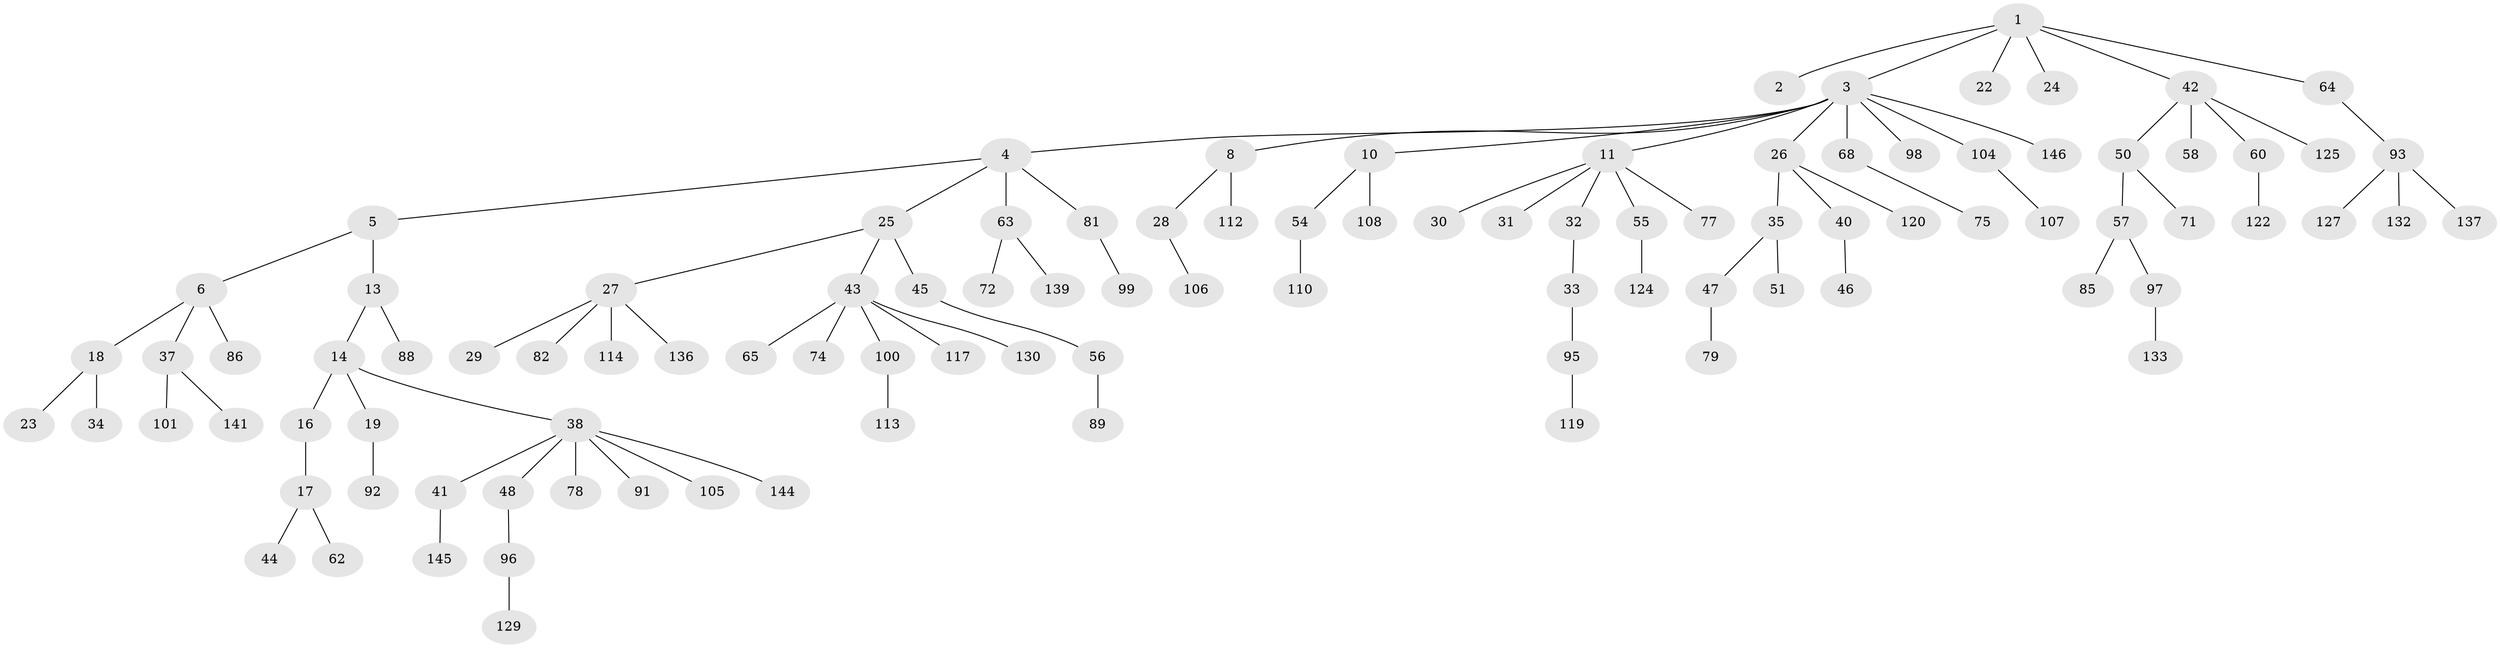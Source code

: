 // Generated by graph-tools (version 1.1) at 2025/52/02/27/25 19:52:12]
// undirected, 103 vertices, 102 edges
graph export_dot {
graph [start="1"]
  node [color=gray90,style=filled];
  1 [super="+9"];
  2 [super="+73"];
  3 [super="+7"];
  4 [super="+39"];
  5 [super="+135"];
  6 [super="+36"];
  8 [super="+80"];
  10 [super="+12"];
  11 [super="+21"];
  13 [super="+20"];
  14 [super="+15"];
  16;
  17 [super="+49"];
  18 [super="+116"];
  19 [super="+87"];
  22;
  23;
  24;
  25;
  26 [super="+59"];
  27 [super="+66"];
  28 [super="+138"];
  29;
  30 [super="+115"];
  31;
  32;
  33 [super="+53"];
  34;
  35;
  37 [super="+61"];
  38 [super="+83"];
  40 [super="+123"];
  41 [super="+109"];
  42 [super="+52"];
  43 [super="+76"];
  44 [super="+126"];
  45 [super="+121"];
  46 [super="+84"];
  47 [super="+142"];
  48 [super="+128"];
  50;
  51;
  54;
  55 [super="+90"];
  56;
  57 [super="+67"];
  58 [super="+94"];
  60 [super="+69"];
  62;
  63 [super="+70"];
  64 [super="+148"];
  65;
  68;
  71 [super="+140"];
  72;
  74 [super="+102"];
  75;
  77;
  78;
  79;
  81 [super="+134"];
  82;
  85;
  86;
  88;
  89 [super="+143"];
  91;
  92;
  93 [super="+118"];
  95 [super="+103"];
  96;
  97 [super="+111"];
  98;
  99;
  100;
  101;
  104;
  105;
  106;
  107;
  108;
  110;
  112;
  113;
  114 [super="+147"];
  117;
  119;
  120;
  122;
  124;
  125;
  127;
  129 [super="+131"];
  130;
  132;
  133;
  136;
  137;
  139;
  141;
  144;
  145;
  146;
  1 -- 2;
  1 -- 3;
  1 -- 64;
  1 -- 22;
  1 -- 24;
  1 -- 42;
  3 -- 4;
  3 -- 8;
  3 -- 10;
  3 -- 11;
  3 -- 146;
  3 -- 98;
  3 -- 68;
  3 -- 104;
  3 -- 26;
  4 -- 5;
  4 -- 25;
  4 -- 81;
  4 -- 63;
  5 -- 6;
  5 -- 13;
  6 -- 18;
  6 -- 37;
  6 -- 86;
  8 -- 28;
  8 -- 112;
  10 -- 108;
  10 -- 54;
  11 -- 30;
  11 -- 31;
  11 -- 55;
  11 -- 77;
  11 -- 32;
  13 -- 14;
  13 -- 88;
  14 -- 16;
  14 -- 38;
  14 -- 19;
  16 -- 17;
  17 -- 44;
  17 -- 62;
  18 -- 23;
  18 -- 34;
  19 -- 92;
  25 -- 27;
  25 -- 43;
  25 -- 45;
  26 -- 35;
  26 -- 40;
  26 -- 120;
  27 -- 29;
  27 -- 136;
  27 -- 82;
  27 -- 114;
  28 -- 106;
  32 -- 33;
  33 -- 95;
  35 -- 47;
  35 -- 51;
  37 -- 101;
  37 -- 141;
  38 -- 41;
  38 -- 48;
  38 -- 78;
  38 -- 105;
  38 -- 144;
  38 -- 91;
  40 -- 46;
  41 -- 145;
  42 -- 50;
  42 -- 58;
  42 -- 60;
  42 -- 125;
  43 -- 65;
  43 -- 74;
  43 -- 117;
  43 -- 130;
  43 -- 100;
  45 -- 56;
  47 -- 79;
  48 -- 96;
  50 -- 57;
  50 -- 71;
  54 -- 110;
  55 -- 124;
  56 -- 89;
  57 -- 97;
  57 -- 85;
  60 -- 122;
  63 -- 72;
  63 -- 139;
  64 -- 93;
  68 -- 75;
  81 -- 99;
  93 -- 137;
  93 -- 132;
  93 -- 127;
  95 -- 119;
  96 -- 129;
  97 -- 133;
  100 -- 113;
  104 -- 107;
}
